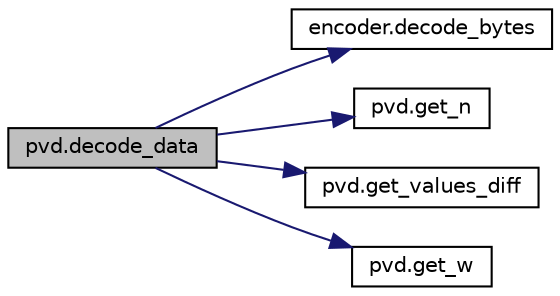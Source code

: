 digraph "pvd.decode_data"
{
 // INTERACTIVE_SVG=YES
 // LATEX_PDF_SIZE
  edge [fontname="Helvetica",fontsize="10",labelfontname="Helvetica",labelfontsize="10"];
  node [fontname="Helvetica",fontsize="10",shape=record];
  rankdir="LR";
  Node1 [label="pvd.decode_data",height=0.2,width=0.4,color="black", fillcolor="grey75", style="filled", fontcolor="black",tooltip=" "];
  Node1 -> Node2 [color="midnightblue",fontsize="10",style="solid",fontname="Helvetica"];
  Node2 [label="encoder.decode_bytes",height=0.2,width=0.4,color="black", fillcolor="white", style="filled",URL="$namespaceencoder.html#a158a02603b7096ad91bbda85380ff5d9",tooltip=" "];
  Node1 -> Node3 [color="midnightblue",fontsize="10",style="solid",fontname="Helvetica"];
  Node3 [label="pvd.get_n",height=0.2,width=0.4,color="black", fillcolor="white", style="filled",URL="$namespacepvd.html#aff9ef4aaedde8d8ca74a91948be27f89",tooltip=" "];
  Node1 -> Node4 [color="midnightblue",fontsize="10",style="solid",fontname="Helvetica"];
  Node4 [label="pvd.get_values_diff",height=0.2,width=0.4,color="black", fillcolor="white", style="filled",URL="$namespacepvd.html#a15deb3360a4f59f4494c9f96e1a9d94f",tooltip=" "];
  Node1 -> Node5 [color="midnightblue",fontsize="10",style="solid",fontname="Helvetica"];
  Node5 [label="pvd.get_w",height=0.2,width=0.4,color="black", fillcolor="white", style="filled",URL="$namespacepvd.html#a096d86a02e92045375babb6bada4ce49",tooltip=" "];
}
